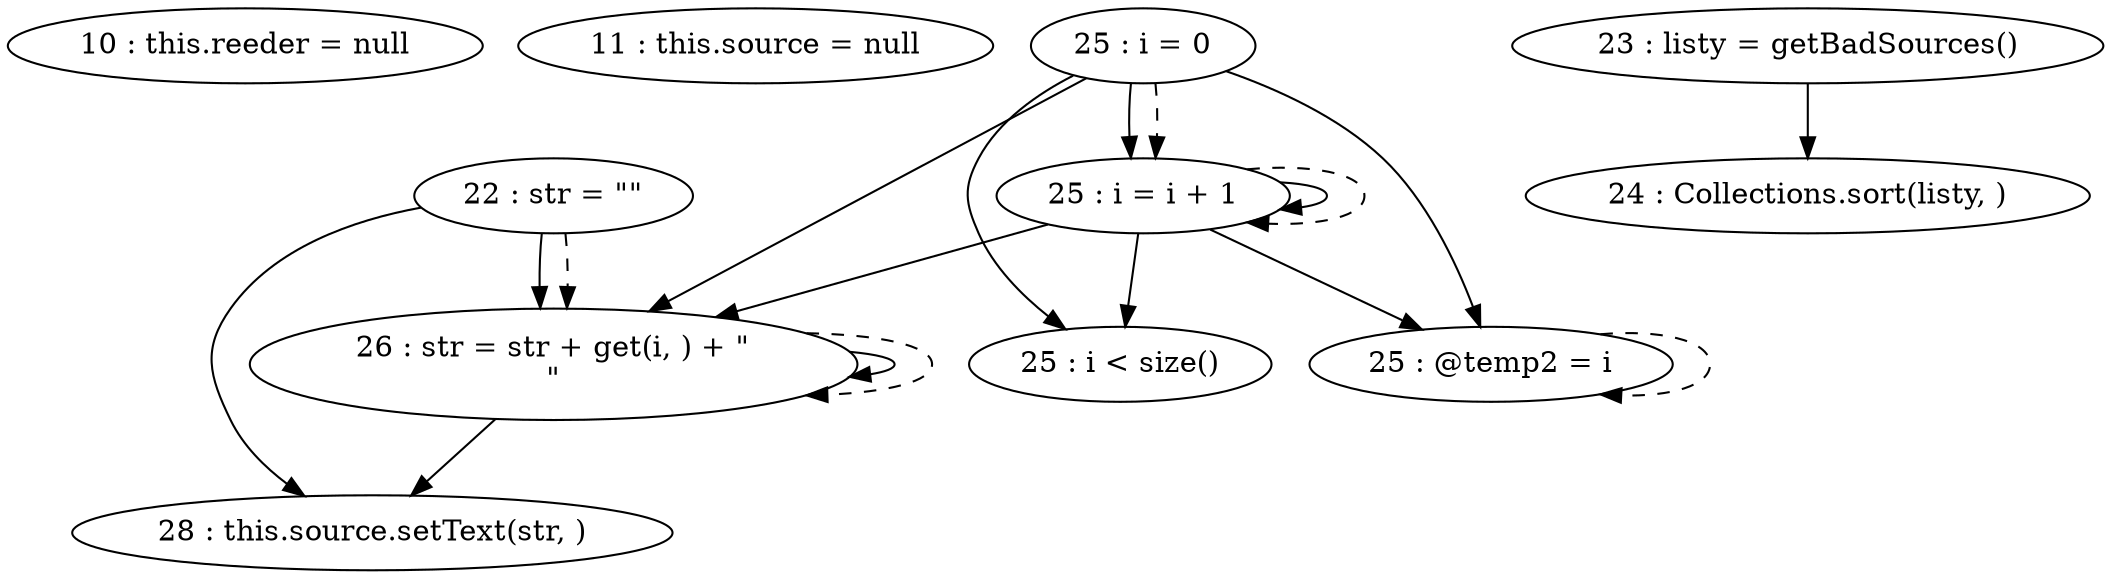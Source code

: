 digraph G {
"10 : this.reeder = null"
"11 : this.source = null"
"22 : str = \"\""
"22 : str = \"\"" -> "26 : str = str + get(i, ) + \"\n\""
"22 : str = \"\"" -> "28 : this.source.setText(str, )"
"22 : str = \"\"" -> "26 : str = str + get(i, ) + \"\n\"" [style=dashed]
"23 : listy = getBadSources()"
"23 : listy = getBadSources()" -> "24 : Collections.sort(listy, )"
"24 : Collections.sort(listy, )"
"25 : i = 0"
"25 : i = 0" -> "26 : str = str + get(i, ) + \"\n\""
"25 : i = 0" -> "25 : @temp2 = i"
"25 : i = 0" -> "25 : i < size()"
"25 : i = 0" -> "25 : i = i + 1"
"25 : i = 0" -> "25 : i = i + 1" [style=dashed]
"25 : i < size()"
"26 : str = str + get(i, ) + \"\n\""
"26 : str = str + get(i, ) + \"\n\"" -> "26 : str = str + get(i, ) + \"\n\""
"26 : str = str + get(i, ) + \"\n\"" -> "28 : this.source.setText(str, )"
"26 : str = str + get(i, ) + \"\n\"" -> "26 : str = str + get(i, ) + \"\n\"" [style=dashed]
"25 : @temp2 = i"
"25 : @temp2 = i" -> "25 : @temp2 = i" [style=dashed]
"25 : i = i + 1"
"25 : i = i + 1" -> "26 : str = str + get(i, ) + \"\n\""
"25 : i = i + 1" -> "25 : @temp2 = i"
"25 : i = i + 1" -> "25 : i < size()"
"25 : i = i + 1" -> "25 : i = i + 1"
"25 : i = i + 1" -> "25 : i = i + 1" [style=dashed]
"28 : this.source.setText(str, )"
}